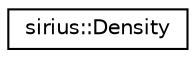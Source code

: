 digraph "Graphical Class Hierarchy"
{
 // INTERACTIVE_SVG=YES
  edge [fontname="Helvetica",fontsize="10",labelfontname="Helvetica",labelfontsize="10"];
  node [fontname="Helvetica",fontsize="10",shape=record];
  rankdir="LR";
  Node1 [label="sirius::Density",height=0.2,width=0.4,color="black", fillcolor="white", style="filled",URL="$classsirius_1_1_density.html",tooltip="Generate charge density and magnetization from occupied spinor wave-functions. "];
}
